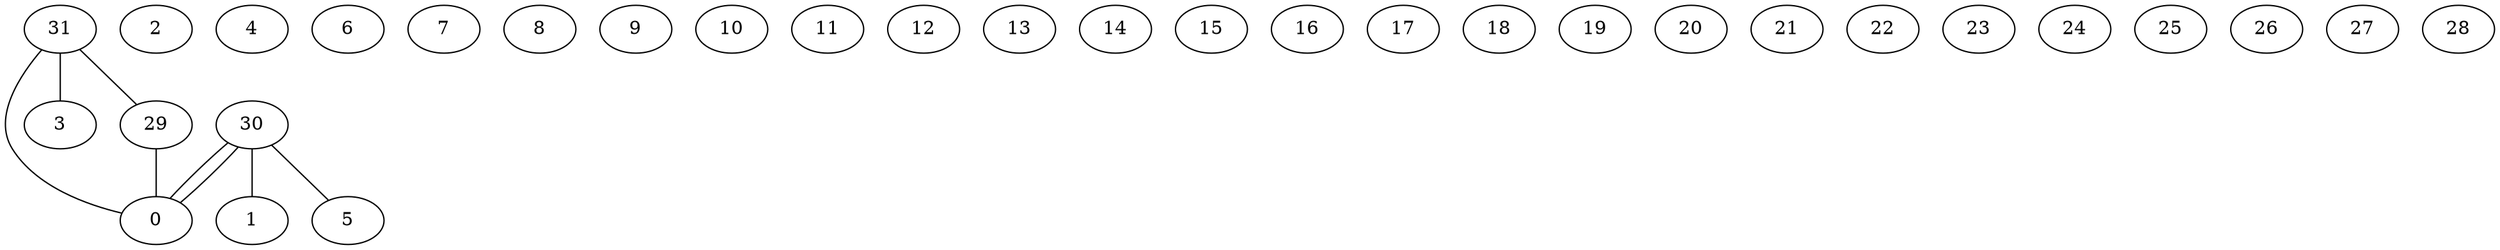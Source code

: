 graph G {
0;
1;
2;
3;
4;
5;
6;
7;
8;
9;
10;
11;
12;
13;
14;
15;
16;
17;
18;
19;
20;
21;
22;
23;
24;
25;
26;
27;
28;
29;
30;
31;
31--3 ;
31--29 ;
31--0 ;
30--5 ;
30--0 ;
30--1 ;
30--0 ;
29--0 ;
}
